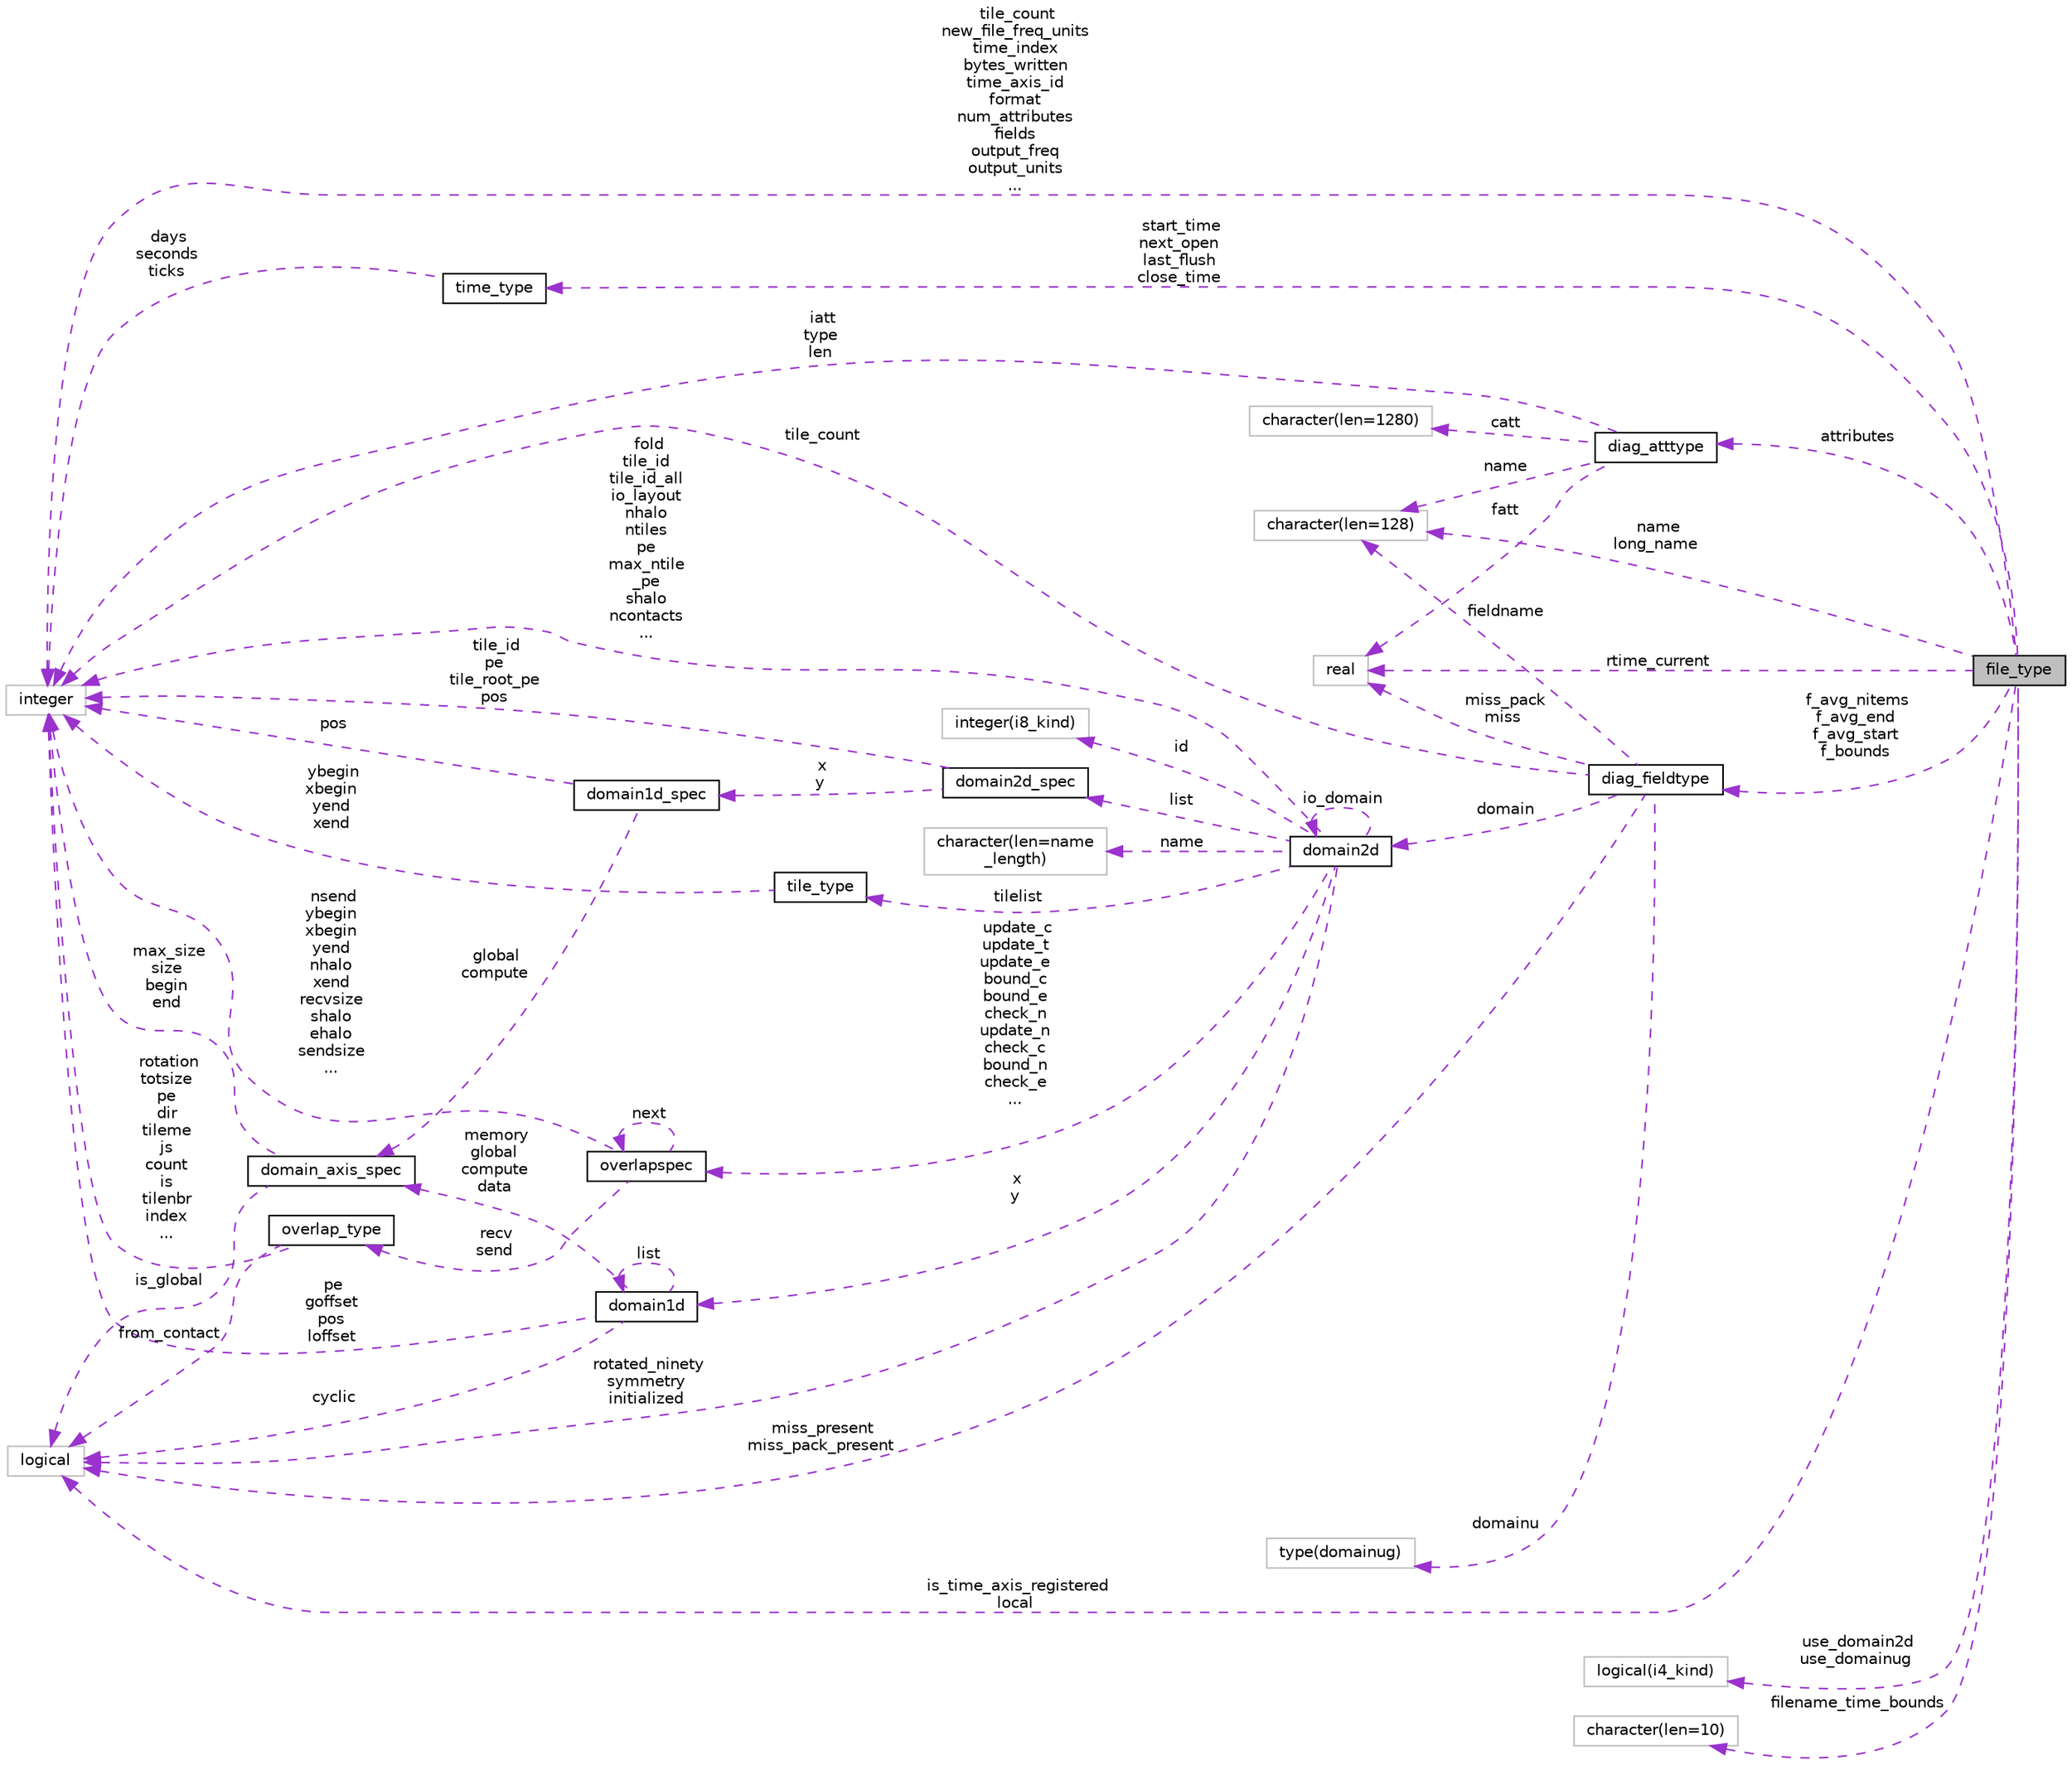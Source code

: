 digraph "file_type"
{
 // INTERACTIVE_SVG=YES
 // LATEX_PDF_SIZE
  edge [fontname="Helvetica",fontsize="10",labelfontname="Helvetica",labelfontsize="10"];
  node [fontname="Helvetica",fontsize="10",shape=record];
  rankdir="LR";
  Node1 [label="file_type",height=0.2,width=0.4,color="black", fillcolor="grey75", style="filled", fontcolor="black",tooltip="Type to define the diagnostic files that will be written as defined by the diagnostic table."];
  Node2 -> Node1 [dir="back",color="darkorchid3",fontsize="10",style="dashed",label=" start_time\nnext_open\nlast_flush\nclose_time" ,fontname="Helvetica"];
  Node2 [label="time_type",height=0.2,width=0.4,color="black", fillcolor="white", style="filled",URL="$group__time__manager__mod.html#structtime__manager__mod_1_1time__type",tooltip="Type to represent amounts of time. Implemented as seconds and days to allow for larger intervals."];
  Node3 -> Node2 [dir="back",color="darkorchid3",fontsize="10",style="dashed",label=" days\nseconds\nticks" ,fontname="Helvetica"];
  Node3 [label="integer",height=0.2,width=0.4,color="grey75", fillcolor="white", style="filled",tooltip=" "];
  Node4 -> Node1 [dir="back",color="darkorchid3",fontsize="10",style="dashed",label=" is_time_axis_registered\nlocal" ,fontname="Helvetica"];
  Node4 [label="logical",height=0.2,width=0.4,color="grey75", fillcolor="white", style="filled",tooltip=" "];
  Node5 -> Node1 [dir="back",color="darkorchid3",fontsize="10",style="dashed",label=" attributes" ,fontname="Helvetica"];
  Node5 [label="diag_atttype",height=0.2,width=0.4,color="black", fillcolor="white", style="filled",URL="$group__diag__data__mod.html#structdiag__data__mod_1_1diag__atttype",tooltip="Attribute type for diagnostic fields."];
  Node6 -> Node5 [dir="back",color="darkorchid3",fontsize="10",style="dashed",label=" catt" ,fontname="Helvetica"];
  Node6 [label="character(len=1280)",height=0.2,width=0.4,color="grey75", fillcolor="white", style="filled",tooltip=" "];
  Node7 -> Node5 [dir="back",color="darkorchid3",fontsize="10",style="dashed",label=" name" ,fontname="Helvetica"];
  Node7 [label="character(len=128)",height=0.2,width=0.4,color="grey75", fillcolor="white", style="filled",tooltip=" "];
  Node8 -> Node5 [dir="back",color="darkorchid3",fontsize="10",style="dashed",label=" fatt" ,fontname="Helvetica"];
  Node8 [label="real",height=0.2,width=0.4,color="grey75", fillcolor="white", style="filled",tooltip=" "];
  Node3 -> Node5 [dir="back",color="darkorchid3",fontsize="10",style="dashed",label=" iatt\ntype\nlen" ,fontname="Helvetica"];
  Node9 -> Node1 [dir="back",color="darkorchid3",fontsize="10",style="dashed",label=" use_domain2d\nuse_domainug" ,fontname="Helvetica"];
  Node9 [label="logical(i4_kind)",height=0.2,width=0.4,color="grey75", fillcolor="white", style="filled",tooltip=" "];
  Node10 -> Node1 [dir="back",color="darkorchid3",fontsize="10",style="dashed",label=" filename_time_bounds" ,fontname="Helvetica"];
  Node10 [label="character(len=10)",height=0.2,width=0.4,color="grey75", fillcolor="white", style="filled",tooltip=" "];
  Node11 -> Node1 [dir="back",color="darkorchid3",fontsize="10",style="dashed",label=" f_avg_nitems\nf_avg_end\nf_avg_start\nf_bounds" ,fontname="Helvetica"];
  Node11 [label="diag_fieldtype",height=0.2,width=0.4,color="black", fillcolor="white", style="filled",URL="$group__diag__data__mod.html#structdiag__data__mod_1_1diag__fieldtype",tooltip="Diagnostic field type."];
  Node4 -> Node11 [dir="back",color="darkorchid3",fontsize="10",style="dashed",label=" miss_present\nmiss_pack_present" ,fontname="Helvetica"];
  Node12 -> Node11 [dir="back",color="darkorchid3",fontsize="10",style="dashed",label=" domain" ,fontname="Helvetica"];
  Node12 [label="domain2d",height=0.2,width=0.4,color="black", fillcolor="white", style="filled",URL="$group__mpp__domains__mod.html#structmpp__domains__mod_1_1domain2d",tooltip="The domain2D type contains all the necessary information to define the global, compute and data domai..."];
  Node4 -> Node12 [dir="back",color="darkorchid3",fontsize="10",style="dashed",label=" rotated_ninety\nsymmetry\ninitialized" ,fontname="Helvetica"];
  Node13 -> Node12 [dir="back",color="darkorchid3",fontsize="10",style="dashed",label=" x\ny" ,fontname="Helvetica"];
  Node13 [label="domain1d",height=0.2,width=0.4,color="black", fillcolor="white", style="filled",URL="$group__mpp__domains__mod.html#structmpp__domains__mod_1_1domain1d",tooltip="One dimensional domain used to manage shared data access between pes."];
  Node4 -> Node13 [dir="back",color="darkorchid3",fontsize="10",style="dashed",label=" cyclic" ,fontname="Helvetica"];
  Node13 -> Node13 [dir="back",color="darkorchid3",fontsize="10",style="dashed",label=" list" ,fontname="Helvetica"];
  Node14 -> Node13 [dir="back",color="darkorchid3",fontsize="10",style="dashed",label=" memory\nglobal\ncompute\ndata" ,fontname="Helvetica"];
  Node14 [label="domain_axis_spec",height=0.2,width=0.4,color="black", fillcolor="white", style="filled",URL="$group__mpp__domains__mod.html#structmpp__domains__mod_1_1domain__axis__spec",tooltip="Used to specify index limits along an axis of a domain."];
  Node4 -> Node14 [dir="back",color="darkorchid3",fontsize="10",style="dashed",label=" is_global" ,fontname="Helvetica"];
  Node3 -> Node14 [dir="back",color="darkorchid3",fontsize="10",style="dashed",label=" max_size\nsize\nbegin\nend" ,fontname="Helvetica"];
  Node3 -> Node13 [dir="back",color="darkorchid3",fontsize="10",style="dashed",label=" pe\ngoffset\npos\nloffset" ,fontname="Helvetica"];
  Node15 -> Node12 [dir="back",color="darkorchid3",fontsize="10",style="dashed",label=" id" ,fontname="Helvetica"];
  Node15 [label="integer(i8_kind)",height=0.2,width=0.4,color="grey75", fillcolor="white", style="filled",tooltip=" "];
  Node12 -> Node12 [dir="back",color="darkorchid3",fontsize="10",style="dashed",label=" io_domain" ,fontname="Helvetica"];
  Node16 -> Node12 [dir="back",color="darkorchid3",fontsize="10",style="dashed",label=" update_c\nupdate_t\nupdate_e\nbound_c\nbound_e\ncheck_n\nupdate_n\ncheck_c\nbound_n\ncheck_e\n..." ,fontname="Helvetica"];
  Node16 [label="overlapspec",height=0.2,width=0.4,color="black", fillcolor="white", style="filled",URL="$group__mpp__domains__mod.html#structmpp__domains__mod_1_1overlapspec",tooltip="Private type for overlap specifications."];
  Node17 -> Node16 [dir="back",color="darkorchid3",fontsize="10",style="dashed",label=" recv\nsend" ,fontname="Helvetica"];
  Node17 [label="overlap_type",height=0.2,width=0.4,color="black", fillcolor="white", style="filled",URL="$group__mpp__domains__mod.html#structmpp__domains__mod_1_1overlap__type",tooltip="Type for overlapping data."];
  Node4 -> Node17 [dir="back",color="darkorchid3",fontsize="10",style="dashed",label=" from_contact" ,fontname="Helvetica"];
  Node3 -> Node17 [dir="back",color="darkorchid3",fontsize="10",style="dashed",label=" rotation\ntotsize\npe\ndir\ntileme\njs\ncount\nis\ntilenbr\nindex\n..." ,fontname="Helvetica"];
  Node16 -> Node16 [dir="back",color="darkorchid3",fontsize="10",style="dashed",label=" next" ,fontname="Helvetica"];
  Node3 -> Node16 [dir="back",color="darkorchid3",fontsize="10",style="dashed",label=" nsend\nybegin\nxbegin\nyend\nnhalo\nxend\nrecvsize\nshalo\nehalo\nsendsize\n..." ,fontname="Helvetica"];
  Node18 -> Node12 [dir="back",color="darkorchid3",fontsize="10",style="dashed",label=" list" ,fontname="Helvetica"];
  Node18 [label="domain2d_spec",height=0.2,width=0.4,color="black", fillcolor="white", style="filled",URL="$group__mpp__domains__mod.html#structmpp__domains__mod_1_1domain2d__spec",tooltip="Private type to specify multiple index limits and pe information for a 2D domain."];
  Node19 -> Node18 [dir="back",color="darkorchid3",fontsize="10",style="dashed",label=" x\ny" ,fontname="Helvetica"];
  Node19 [label="domain1d_spec",height=0.2,width=0.4,color="black", fillcolor="white", style="filled",URL="$group__mpp__domains__mod.html#structmpp__domains__mod_1_1domain1d__spec",tooltip="A private type used to specify index limits for a domain decomposition."];
  Node14 -> Node19 [dir="back",color="darkorchid3",fontsize="10",style="dashed",label=" global\ncompute" ,fontname="Helvetica"];
  Node3 -> Node19 [dir="back",color="darkorchid3",fontsize="10",style="dashed",label=" pos" ,fontname="Helvetica"];
  Node3 -> Node18 [dir="back",color="darkorchid3",fontsize="10",style="dashed",label=" tile_id\npe\ntile_root_pe\npos" ,fontname="Helvetica"];
  Node20 -> Node12 [dir="back",color="darkorchid3",fontsize="10",style="dashed",label=" tilelist" ,fontname="Helvetica"];
  Node20 [label="tile_type",height=0.2,width=0.4,color="black", fillcolor="white", style="filled",URL="$group__mpp__domains__mod.html#structmpp__domains__mod_1_1tile__type",tooltip="Upper and lower x and y bounds for a tile."];
  Node3 -> Node20 [dir="back",color="darkorchid3",fontsize="10",style="dashed",label=" ybegin\nxbegin\nyend\nxend" ,fontname="Helvetica"];
  Node3 -> Node12 [dir="back",color="darkorchid3",fontsize="10",style="dashed",label=" fold\ntile_id\ntile_id_all\nio_layout\nnhalo\nntiles\npe\nmax_ntile\l_pe\nshalo\nncontacts\n..." ,fontname="Helvetica"];
  Node21 -> Node12 [dir="back",color="darkorchid3",fontsize="10",style="dashed",label=" name" ,fontname="Helvetica"];
  Node21 [label="character(len=name\l_length)",height=0.2,width=0.4,color="grey75", fillcolor="white", style="filled",tooltip=" "];
  Node22 -> Node11 [dir="back",color="darkorchid3",fontsize="10",style="dashed",label=" domainu" ,fontname="Helvetica"];
  Node22 [label="type(domainug)",height=0.2,width=0.4,color="grey75", fillcolor="white", style="filled",tooltip=" "];
  Node7 -> Node11 [dir="back",color="darkorchid3",fontsize="10",style="dashed",label=" fieldname" ,fontname="Helvetica"];
  Node3 -> Node11 [dir="back",color="darkorchid3",fontsize="10",style="dashed",label=" tile_count" ,fontname="Helvetica"];
  Node8 -> Node11 [dir="back",color="darkorchid3",fontsize="10",style="dashed",label=" miss_pack\nmiss" ,fontname="Helvetica"];
  Node7 -> Node1 [dir="back",color="darkorchid3",fontsize="10",style="dashed",label=" name\nlong_name" ,fontname="Helvetica"];
  Node8 -> Node1 [dir="back",color="darkorchid3",fontsize="10",style="dashed",label=" rtime_current" ,fontname="Helvetica"];
  Node3 -> Node1 [dir="back",color="darkorchid3",fontsize="10",style="dashed",label=" tile_count\nnew_file_freq_units\ntime_index\nbytes_written\ntime_axis_id\nformat\nnum_attributes\nfields\noutput_freq\noutput_units\n..." ,fontname="Helvetica"];
}
